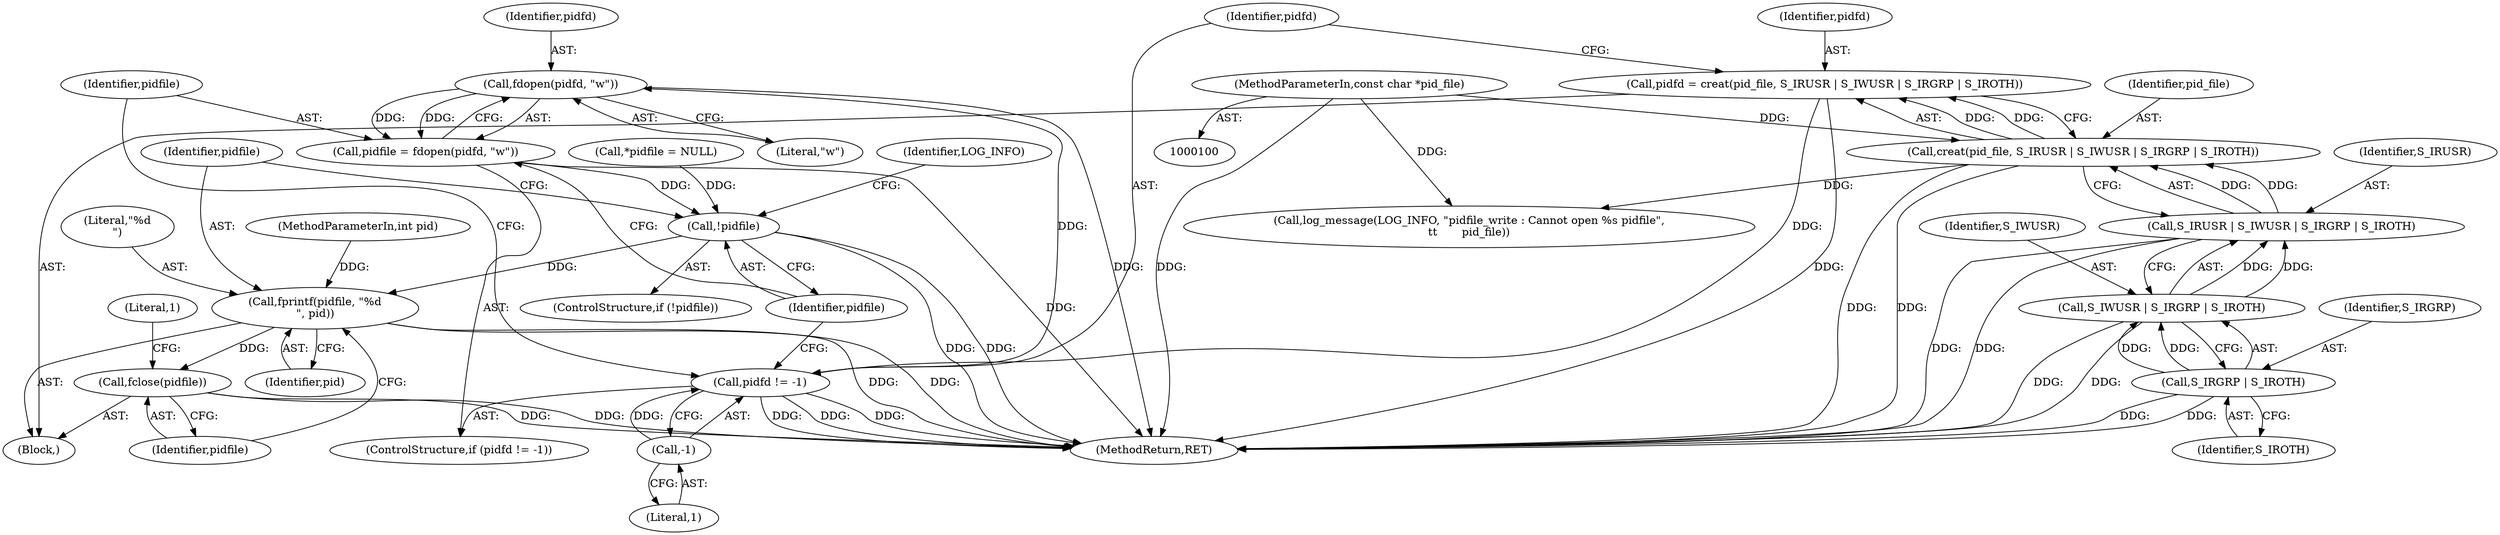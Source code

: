 digraph "1_keepalived_04f2d32871bb3b11d7dc024039952f2fe2750306_0@API" {
"1000127" [label="(Call,fdopen(pidfd, \"w\"))"];
"1000121" [label="(Call,pidfd != -1)"];
"1000109" [label="(Call,pidfd = creat(pid_file, S_IRUSR | S_IWUSR | S_IRGRP | S_IROTH))"];
"1000111" [label="(Call,creat(pid_file, S_IRUSR | S_IWUSR | S_IRGRP | S_IROTH))"];
"1000101" [label="(MethodParameterIn,const char *pid_file)"];
"1000113" [label="(Call,S_IRUSR | S_IWUSR | S_IRGRP | S_IROTH)"];
"1000115" [label="(Call,S_IWUSR | S_IRGRP | S_IROTH)"];
"1000117" [label="(Call,S_IRGRP | S_IROTH)"];
"1000123" [label="(Call,-1)"];
"1000125" [label="(Call,pidfile = fdopen(pidfd, \"w\"))"];
"1000131" [label="(Call,!pidfile)"];
"1000140" [label="(Call,fprintf(pidfile, \"%d\n\", pid))"];
"1000144" [label="(Call,fclose(pidfile))"];
"1000145" [label="(Identifier,pidfile)"];
"1000117" [label="(Call,S_IRGRP | S_IROTH)"];
"1000121" [label="(Call,pidfd != -1)"];
"1000142" [label="(Literal,\"%d\n\")"];
"1000125" [label="(Call,pidfile = fdopen(pidfd, \"w\"))"];
"1000124" [label="(Literal,1)"];
"1000130" [label="(ControlStructure,if (!pidfile))"];
"1000111" [label="(Call,creat(pid_file, S_IRUSR | S_IWUSR | S_IRGRP | S_IROTH))"];
"1000140" [label="(Call,fprintf(pidfile, \"%d\n\", pid))"];
"1000148" [label="(MethodReturn,RET)"];
"1000122" [label="(Identifier,pidfd)"];
"1000144" [label="(Call,fclose(pidfile))"];
"1000112" [label="(Identifier,pid_file)"];
"1000127" [label="(Call,fdopen(pidfd, \"w\"))"];
"1000105" [label="(Call,*pidfile = NULL)"];
"1000147" [label="(Literal,1)"];
"1000113" [label="(Call,S_IRUSR | S_IWUSR | S_IRGRP | S_IROTH)"];
"1000126" [label="(Identifier,pidfile)"];
"1000101" [label="(MethodParameterIn,const char *pid_file)"];
"1000115" [label="(Call,S_IWUSR | S_IRGRP | S_IROTH)"];
"1000128" [label="(Identifier,pidfd)"];
"1000135" [label="(Identifier,LOG_INFO)"];
"1000114" [label="(Identifier,S_IRUSR)"];
"1000118" [label="(Identifier,S_IRGRP)"];
"1000119" [label="(Identifier,S_IROTH)"];
"1000143" [label="(Identifier,pid)"];
"1000103" [label="(Block,)"];
"1000120" [label="(ControlStructure,if (pidfd != -1))"];
"1000131" [label="(Call,!pidfile)"];
"1000132" [label="(Identifier,pidfile)"];
"1000116" [label="(Identifier,S_IWUSR)"];
"1000109" [label="(Call,pidfd = creat(pid_file, S_IRUSR | S_IWUSR | S_IRGRP | S_IROTH))"];
"1000141" [label="(Identifier,pidfile)"];
"1000102" [label="(MethodParameterIn,int pid)"];
"1000134" [label="(Call,log_message(LOG_INFO, \"pidfile_write : Cannot open %s pidfile\",\n\t\t       pid_file))"];
"1000123" [label="(Call,-1)"];
"1000129" [label="(Literal,\"w\")"];
"1000110" [label="(Identifier,pidfd)"];
"1000127" -> "1000125"  [label="AST: "];
"1000127" -> "1000129"  [label="CFG: "];
"1000128" -> "1000127"  [label="AST: "];
"1000129" -> "1000127"  [label="AST: "];
"1000125" -> "1000127"  [label="CFG: "];
"1000127" -> "1000148"  [label="DDG: "];
"1000127" -> "1000125"  [label="DDG: "];
"1000127" -> "1000125"  [label="DDG: "];
"1000121" -> "1000127"  [label="DDG: "];
"1000121" -> "1000120"  [label="AST: "];
"1000121" -> "1000123"  [label="CFG: "];
"1000122" -> "1000121"  [label="AST: "];
"1000123" -> "1000121"  [label="AST: "];
"1000126" -> "1000121"  [label="CFG: "];
"1000132" -> "1000121"  [label="CFG: "];
"1000121" -> "1000148"  [label="DDG: "];
"1000121" -> "1000148"  [label="DDG: "];
"1000121" -> "1000148"  [label="DDG: "];
"1000109" -> "1000121"  [label="DDG: "];
"1000123" -> "1000121"  [label="DDG: "];
"1000109" -> "1000103"  [label="AST: "];
"1000109" -> "1000111"  [label="CFG: "];
"1000110" -> "1000109"  [label="AST: "];
"1000111" -> "1000109"  [label="AST: "];
"1000122" -> "1000109"  [label="CFG: "];
"1000109" -> "1000148"  [label="DDG: "];
"1000111" -> "1000109"  [label="DDG: "];
"1000111" -> "1000109"  [label="DDG: "];
"1000111" -> "1000113"  [label="CFG: "];
"1000112" -> "1000111"  [label="AST: "];
"1000113" -> "1000111"  [label="AST: "];
"1000111" -> "1000148"  [label="DDG: "];
"1000111" -> "1000148"  [label="DDG: "];
"1000101" -> "1000111"  [label="DDG: "];
"1000113" -> "1000111"  [label="DDG: "];
"1000113" -> "1000111"  [label="DDG: "];
"1000111" -> "1000134"  [label="DDG: "];
"1000101" -> "1000100"  [label="AST: "];
"1000101" -> "1000148"  [label="DDG: "];
"1000101" -> "1000134"  [label="DDG: "];
"1000113" -> "1000115"  [label="CFG: "];
"1000114" -> "1000113"  [label="AST: "];
"1000115" -> "1000113"  [label="AST: "];
"1000113" -> "1000148"  [label="DDG: "];
"1000113" -> "1000148"  [label="DDG: "];
"1000115" -> "1000113"  [label="DDG: "];
"1000115" -> "1000113"  [label="DDG: "];
"1000115" -> "1000117"  [label="CFG: "];
"1000116" -> "1000115"  [label="AST: "];
"1000117" -> "1000115"  [label="AST: "];
"1000115" -> "1000148"  [label="DDG: "];
"1000115" -> "1000148"  [label="DDG: "];
"1000117" -> "1000115"  [label="DDG: "];
"1000117" -> "1000115"  [label="DDG: "];
"1000117" -> "1000119"  [label="CFG: "];
"1000118" -> "1000117"  [label="AST: "];
"1000119" -> "1000117"  [label="AST: "];
"1000117" -> "1000148"  [label="DDG: "];
"1000117" -> "1000148"  [label="DDG: "];
"1000123" -> "1000124"  [label="CFG: "];
"1000124" -> "1000123"  [label="AST: "];
"1000125" -> "1000120"  [label="AST: "];
"1000126" -> "1000125"  [label="AST: "];
"1000132" -> "1000125"  [label="CFG: "];
"1000125" -> "1000148"  [label="DDG: "];
"1000125" -> "1000131"  [label="DDG: "];
"1000131" -> "1000130"  [label="AST: "];
"1000131" -> "1000132"  [label="CFG: "];
"1000132" -> "1000131"  [label="AST: "];
"1000135" -> "1000131"  [label="CFG: "];
"1000141" -> "1000131"  [label="CFG: "];
"1000131" -> "1000148"  [label="DDG: "];
"1000131" -> "1000148"  [label="DDG: "];
"1000105" -> "1000131"  [label="DDG: "];
"1000131" -> "1000140"  [label="DDG: "];
"1000140" -> "1000103"  [label="AST: "];
"1000140" -> "1000143"  [label="CFG: "];
"1000141" -> "1000140"  [label="AST: "];
"1000142" -> "1000140"  [label="AST: "];
"1000143" -> "1000140"  [label="AST: "];
"1000145" -> "1000140"  [label="CFG: "];
"1000140" -> "1000148"  [label="DDG: "];
"1000140" -> "1000148"  [label="DDG: "];
"1000102" -> "1000140"  [label="DDG: "];
"1000140" -> "1000144"  [label="DDG: "];
"1000144" -> "1000103"  [label="AST: "];
"1000144" -> "1000145"  [label="CFG: "];
"1000145" -> "1000144"  [label="AST: "];
"1000147" -> "1000144"  [label="CFG: "];
"1000144" -> "1000148"  [label="DDG: "];
"1000144" -> "1000148"  [label="DDG: "];
}
